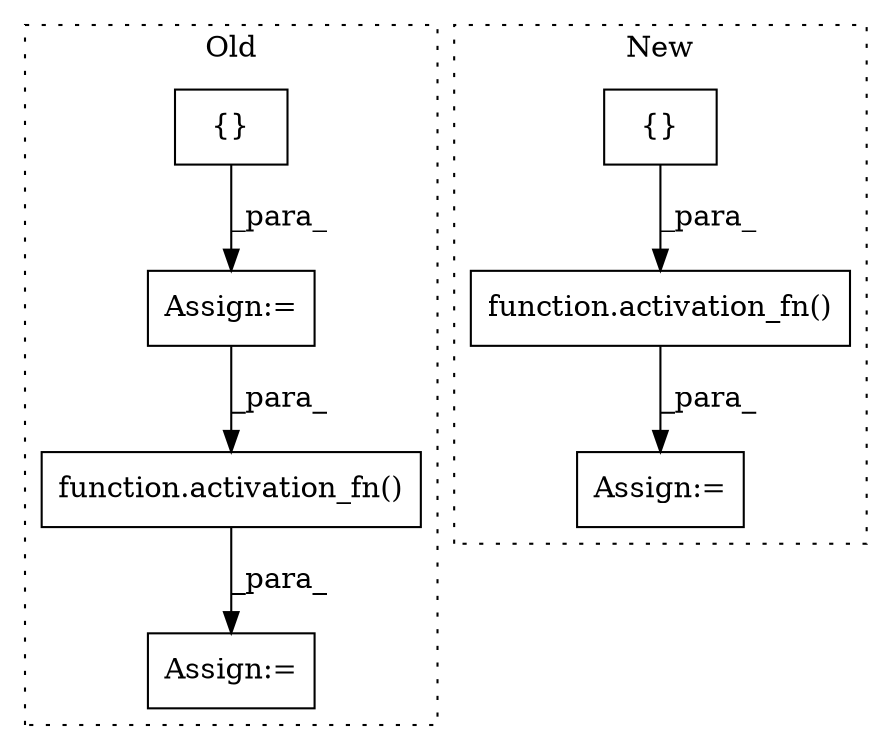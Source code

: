 digraph G {
subgraph cluster0 {
1 [label="function.activation_fn()" a="75" s="1211,1231" l="14,1" shape="box"];
4 [label="{}" a="95" s="1082,1097" l="1,1" shape="box"];
6 [label="Assign:=" a="68" s="1196" l="15" shape="box"];
7 [label="Assign:=" a="68" s="1079" l="3" shape="box"];
label = "Old";
style="dotted";
}
subgraph cluster1 {
2 [label="{}" a="95" s="1241,1275" l="1,1" shape="box"];
3 [label="Assign:=" a="68" s="1374" l="14" shape="box"];
5 [label="function.activation_fn()" a="75" s="1388,1407" l="14,1" shape="box"];
label = "New";
style="dotted";
}
1 -> 6 [label="_para_"];
2 -> 5 [label="_para_"];
4 -> 7 [label="_para_"];
5 -> 3 [label="_para_"];
7 -> 1 [label="_para_"];
}